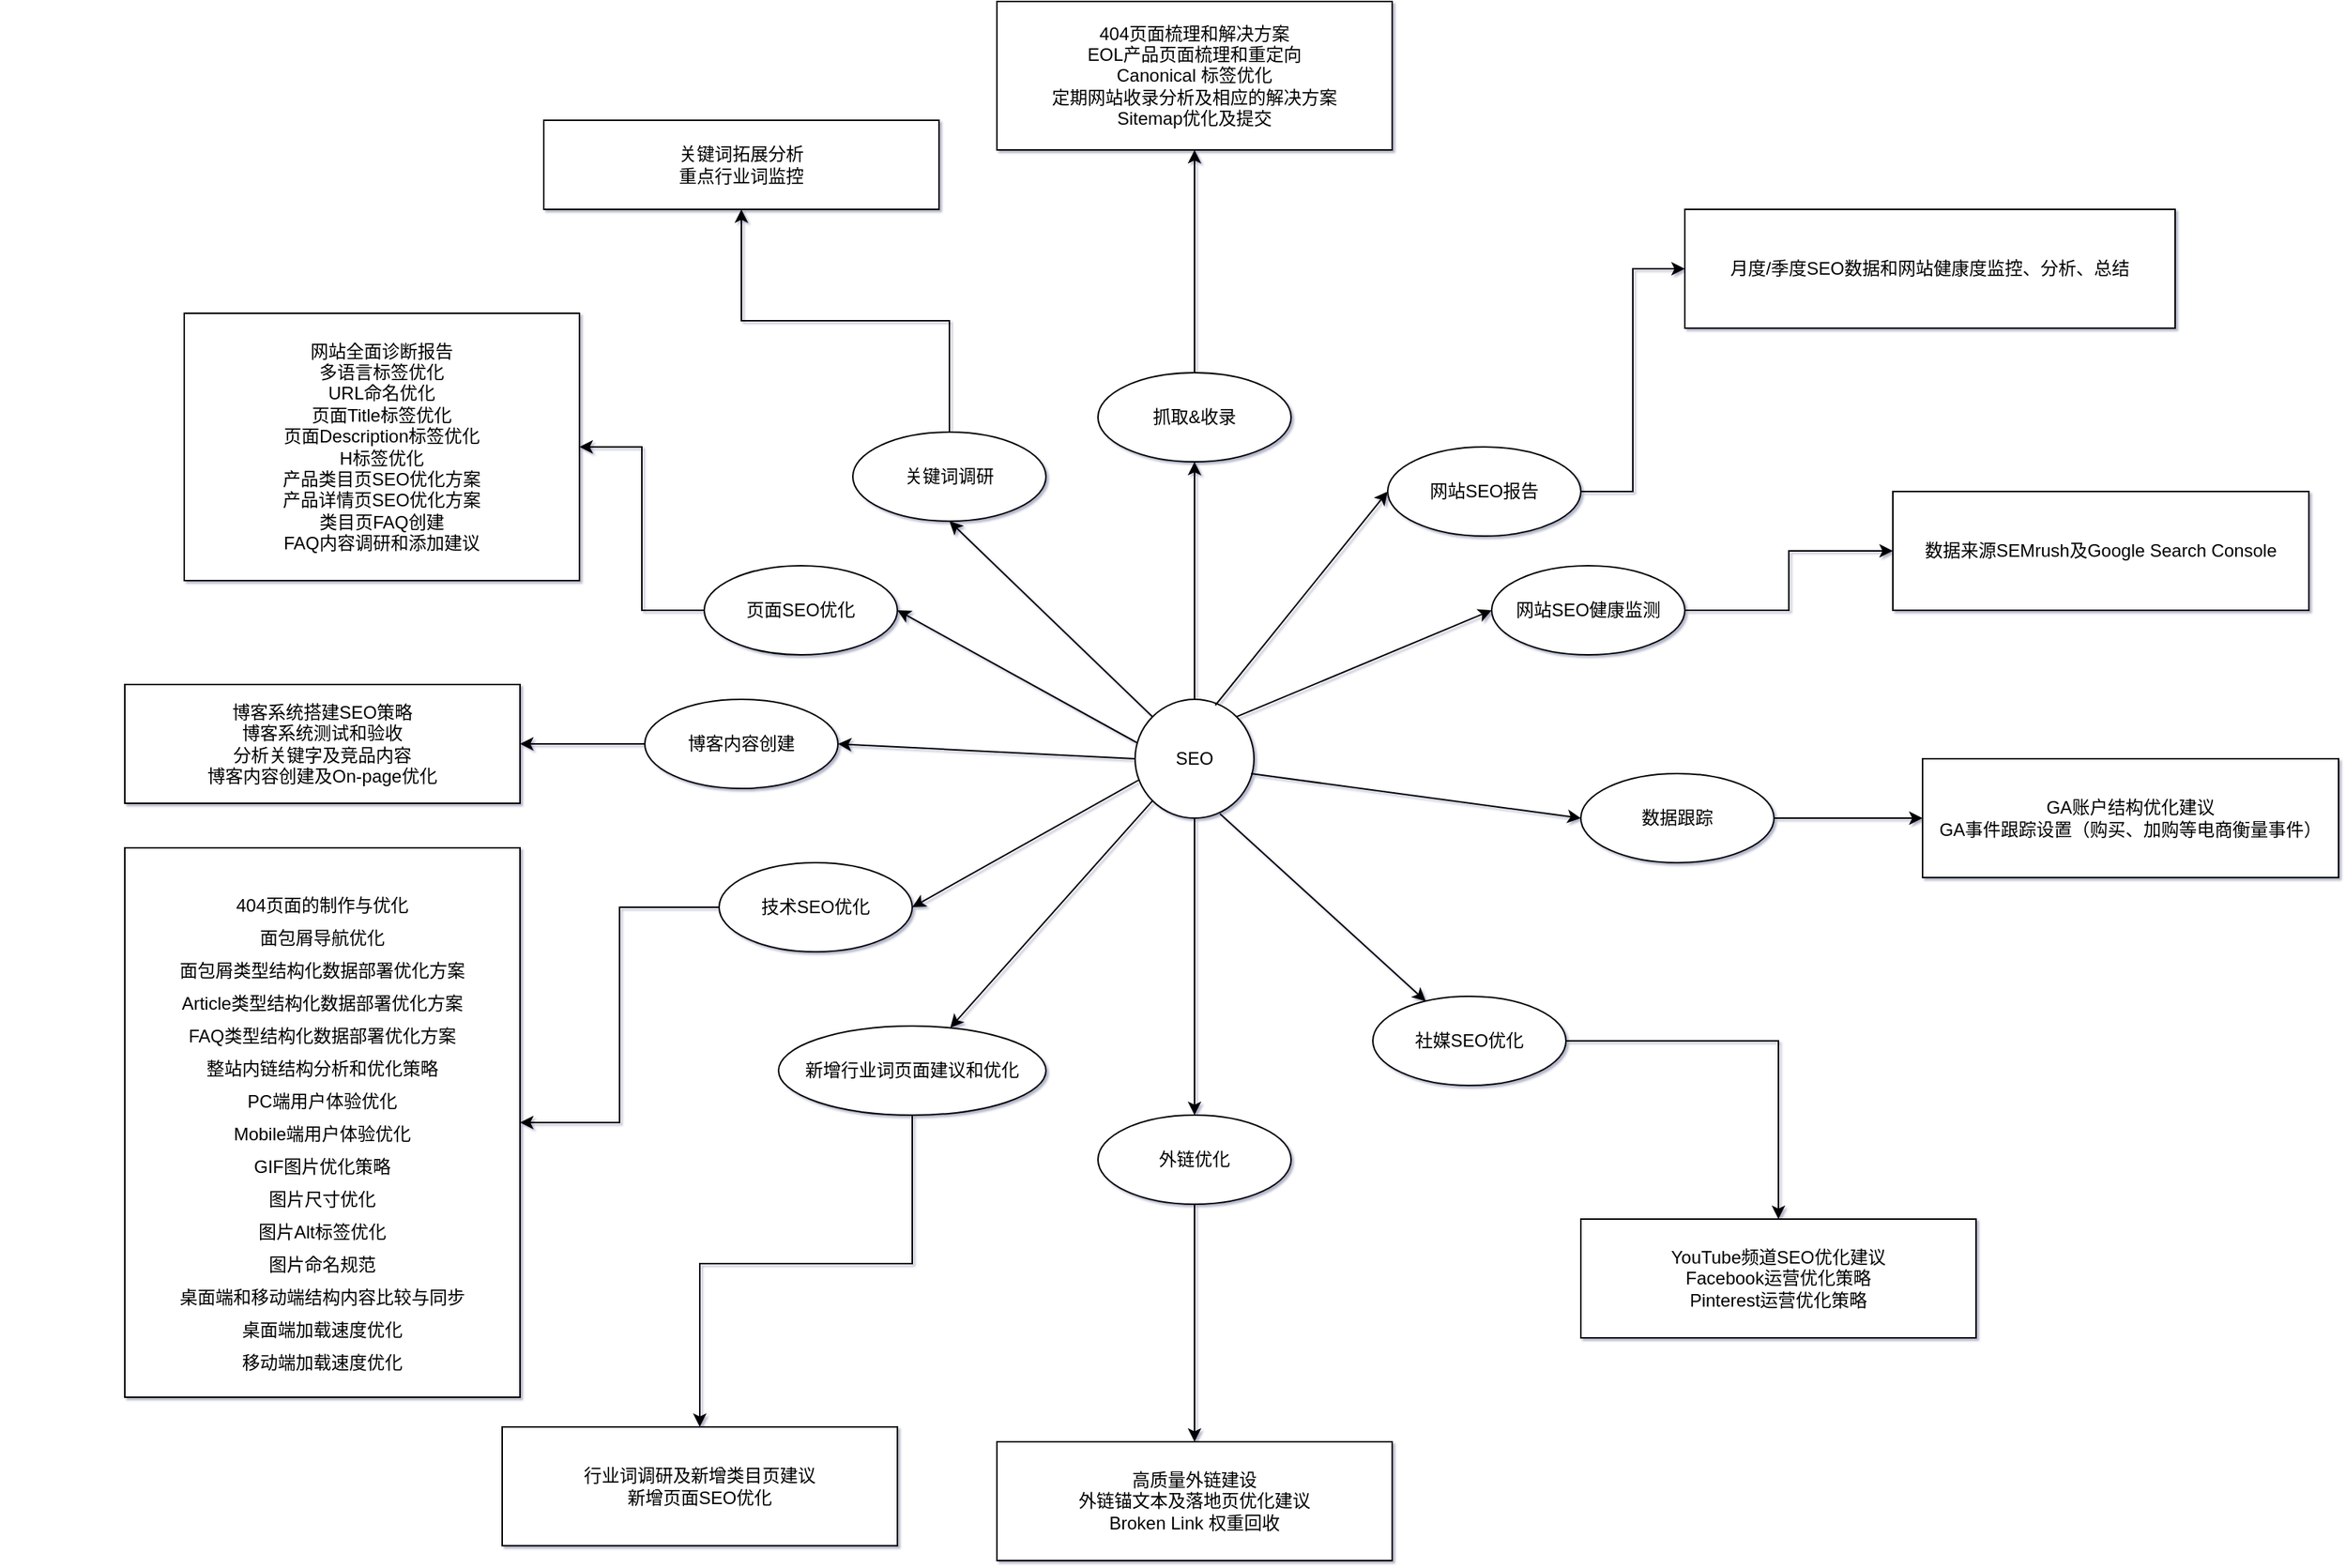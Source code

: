 <mxfile version="20.3.0" type="device"><diagram id="zZyKQYCVNkB_Ldq2HehZ" name="第 1 页"><mxGraphModel dx="2249" dy="2032" grid="1" gridSize="10" guides="1" tooltips="1" connect="1" arrows="1" fold="1" page="1" pageScale="1" pageWidth="827" pageHeight="1169" background="none" math="0" shadow="1"><root><mxCell id="0"/><mxCell id="1" parent="0"/><mxCell id="zXIPDKDF9sJE5BPIdLkn-15" style="edgeStyle=orthogonalEdgeStyle;rounded=0;orthogonalLoop=1;jettySize=auto;html=1;entryX=0.5;entryY=1;entryDx=0;entryDy=0;" edge="1" parent="1" source="NAA7ZUZCd4E4s54hsj7I-1" target="zXIPDKDF9sJE5BPIdLkn-1"><mxGeometry relative="1" as="geometry"/></mxCell><mxCell id="NAA7ZUZCd4E4s54hsj7I-1" value="SEO" style="ellipse;whiteSpace=wrap;html=1;aspect=fixed;" parent="1" vertex="1"><mxGeometry x="360" y="250" width="80" height="80" as="geometry"/></mxCell><mxCell id="zXIPDKDF9sJE5BPIdLkn-14" style="edgeStyle=orthogonalEdgeStyle;rounded=0;orthogonalLoop=1;jettySize=auto;html=1;" edge="1" parent="1" source="zXIPDKDF9sJE5BPIdLkn-1" target="zXIPDKDF9sJE5BPIdLkn-13"><mxGeometry relative="1" as="geometry"/></mxCell><mxCell id="zXIPDKDF9sJE5BPIdLkn-1" value="抓取&amp;amp;收录" style="ellipse;whiteSpace=wrap;html=1;" vertex="1" parent="1"><mxGeometry x="335" y="30" width="130" height="60" as="geometry"/></mxCell><mxCell id="zXIPDKDF9sJE5BPIdLkn-29" style="edgeStyle=orthogonalEdgeStyle;rounded=0;orthogonalLoop=1;jettySize=auto;html=1;strokeColor=default;" edge="1" parent="1" source="zXIPDKDF9sJE5BPIdLkn-2" target="zXIPDKDF9sJE5BPIdLkn-28"><mxGeometry relative="1" as="geometry"/></mxCell><mxCell id="zXIPDKDF9sJE5BPIdLkn-2" value="关键词调研" style="ellipse;whiteSpace=wrap;html=1;" vertex="1" parent="1"><mxGeometry x="170" y="70" width="130" height="60" as="geometry"/></mxCell><mxCell id="zXIPDKDF9sJE5BPIdLkn-31" style="edgeStyle=orthogonalEdgeStyle;rounded=0;orthogonalLoop=1;jettySize=auto;html=1;entryX=1;entryY=0.5;entryDx=0;entryDy=0;strokeColor=default;" edge="1" parent="1" source="zXIPDKDF9sJE5BPIdLkn-3" target="zXIPDKDF9sJE5BPIdLkn-30"><mxGeometry relative="1" as="geometry"/></mxCell><mxCell id="zXIPDKDF9sJE5BPIdLkn-3" value="页面SEO优化" style="ellipse;whiteSpace=wrap;html=1;" vertex="1" parent="1"><mxGeometry x="70" y="160" width="130" height="60" as="geometry"/></mxCell><mxCell id="zXIPDKDF9sJE5BPIdLkn-33" style="edgeStyle=orthogonalEdgeStyle;rounded=0;orthogonalLoop=1;jettySize=auto;html=1;exitX=0;exitY=0.5;exitDx=0;exitDy=0;entryX=1;entryY=0.5;entryDx=0;entryDy=0;strokeColor=default;" edge="1" parent="1" source="zXIPDKDF9sJE5BPIdLkn-4" target="zXIPDKDF9sJE5BPIdLkn-32"><mxGeometry relative="1" as="geometry"/></mxCell><mxCell id="zXIPDKDF9sJE5BPIdLkn-4" value="博客内容创建" style="ellipse;whiteSpace=wrap;html=1;" vertex="1" parent="1"><mxGeometry x="30" y="250" width="130" height="60" as="geometry"/></mxCell><mxCell id="zXIPDKDF9sJE5BPIdLkn-35" style="edgeStyle=orthogonalEdgeStyle;rounded=0;orthogonalLoop=1;jettySize=auto;html=1;exitX=0;exitY=0.5;exitDx=0;exitDy=0;strokeColor=default;" edge="1" parent="1" source="zXIPDKDF9sJE5BPIdLkn-5" target="zXIPDKDF9sJE5BPIdLkn-34"><mxGeometry relative="1" as="geometry"/></mxCell><mxCell id="zXIPDKDF9sJE5BPIdLkn-5" value="技术SEO优化" style="ellipse;whiteSpace=wrap;html=1;" vertex="1" parent="1"><mxGeometry x="80" y="360" width="130" height="60" as="geometry"/></mxCell><mxCell id="zXIPDKDF9sJE5BPIdLkn-37" style="edgeStyle=orthogonalEdgeStyle;rounded=0;orthogonalLoop=1;jettySize=auto;html=1;strokeColor=default;entryX=0.5;entryY=0;entryDx=0;entryDy=0;" edge="1" parent="1" source="zXIPDKDF9sJE5BPIdLkn-6" target="zXIPDKDF9sJE5BPIdLkn-36"><mxGeometry relative="1" as="geometry"><Array as="points"><mxPoint x="210" y="630"/><mxPoint x="67" y="630"/></Array></mxGeometry></mxCell><mxCell id="zXIPDKDF9sJE5BPIdLkn-6" value="新增行业词页面建议和优化" style="ellipse;whiteSpace=wrap;html=1;" vertex="1" parent="1"><mxGeometry x="120" y="470" width="180" height="60" as="geometry"/></mxCell><mxCell id="zXIPDKDF9sJE5BPIdLkn-39" style="edgeStyle=orthogonalEdgeStyle;rounded=0;orthogonalLoop=1;jettySize=auto;html=1;strokeColor=default;" edge="1" parent="1" source="zXIPDKDF9sJE5BPIdLkn-7" target="zXIPDKDF9sJE5BPIdLkn-38"><mxGeometry relative="1" as="geometry"/></mxCell><mxCell id="zXIPDKDF9sJE5BPIdLkn-7" value="外链优化" style="ellipse;whiteSpace=wrap;html=1;" vertex="1" parent="1"><mxGeometry x="335" y="530" width="130" height="60" as="geometry"/></mxCell><mxCell id="zXIPDKDF9sJE5BPIdLkn-41" style="edgeStyle=orthogonalEdgeStyle;rounded=0;orthogonalLoop=1;jettySize=auto;html=1;strokeColor=default;" edge="1" parent="1" source="zXIPDKDF9sJE5BPIdLkn-8" target="zXIPDKDF9sJE5BPIdLkn-40"><mxGeometry relative="1" as="geometry"/></mxCell><mxCell id="zXIPDKDF9sJE5BPIdLkn-8" value="社媒SEO优化" style="ellipse;whiteSpace=wrap;html=1;" vertex="1" parent="1"><mxGeometry x="520" y="450" width="130" height="60" as="geometry"/></mxCell><mxCell id="zXIPDKDF9sJE5BPIdLkn-43" style="edgeStyle=orthogonalEdgeStyle;rounded=0;orthogonalLoop=1;jettySize=auto;html=1;entryX=0;entryY=0.5;entryDx=0;entryDy=0;strokeColor=default;" edge="1" parent="1" source="zXIPDKDF9sJE5BPIdLkn-10" target="zXIPDKDF9sJE5BPIdLkn-42"><mxGeometry relative="1" as="geometry"/></mxCell><mxCell id="zXIPDKDF9sJE5BPIdLkn-10" value="数据跟踪" style="ellipse;whiteSpace=wrap;html=1;" vertex="1" parent="1"><mxGeometry x="660" y="300" width="130" height="60" as="geometry"/></mxCell><mxCell id="zXIPDKDF9sJE5BPIdLkn-45" style="edgeStyle=orthogonalEdgeStyle;rounded=0;orthogonalLoop=1;jettySize=auto;html=1;strokeColor=default;" edge="1" parent="1" source="zXIPDKDF9sJE5BPIdLkn-11" target="zXIPDKDF9sJE5BPIdLkn-44"><mxGeometry relative="1" as="geometry"/></mxCell><mxCell id="zXIPDKDF9sJE5BPIdLkn-11" value="网站SEO健康监测" style="ellipse;whiteSpace=wrap;html=1;" vertex="1" parent="1"><mxGeometry x="600" y="160" width="130" height="60" as="geometry"/></mxCell><mxCell id="zXIPDKDF9sJE5BPIdLkn-47" style="edgeStyle=orthogonalEdgeStyle;rounded=0;orthogonalLoop=1;jettySize=auto;html=1;entryX=0;entryY=0.5;entryDx=0;entryDy=0;strokeColor=default;" edge="1" parent="1" source="zXIPDKDF9sJE5BPIdLkn-12" target="zXIPDKDF9sJE5BPIdLkn-46"><mxGeometry relative="1" as="geometry"/></mxCell><mxCell id="zXIPDKDF9sJE5BPIdLkn-12" value="网站SEO报告" style="ellipse;whiteSpace=wrap;html=1;" vertex="1" parent="1"><mxGeometry x="530" y="80" width="130" height="60" as="geometry"/></mxCell><mxCell id="zXIPDKDF9sJE5BPIdLkn-13" value="404页面梳理和解决方案&lt;br&gt;EOL产品页面梳理和重定向&lt;br&gt;Canonical 标签优化&lt;br&gt;定期网站收录分析及相应的解决方案&lt;br&gt;Sitemap优化及提交" style="rounded=0;whiteSpace=wrap;html=1;" vertex="1" parent="1"><mxGeometry x="267" y="-220" width="266" height="100" as="geometry"/></mxCell><mxCell id="zXIPDKDF9sJE5BPIdLkn-17" value="" style="endArrow=classic;html=1;rounded=0;strokeColor=default;exitX=0;exitY=0;exitDx=0;exitDy=0;entryX=0.5;entryY=1;entryDx=0;entryDy=0;" edge="1" parent="1" source="NAA7ZUZCd4E4s54hsj7I-1" target="zXIPDKDF9sJE5BPIdLkn-2"><mxGeometry width="50" height="50" relative="1" as="geometry"><mxPoint x="390" y="60" as="sourcePoint"/><mxPoint x="440" y="10" as="targetPoint"/></mxGeometry></mxCell><mxCell id="zXIPDKDF9sJE5BPIdLkn-18" value="" style="endArrow=classic;html=1;rounded=0;strokeColor=default;exitX=0.013;exitY=0.363;exitDx=0;exitDy=0;entryX=1;entryY=0.5;entryDx=0;entryDy=0;exitPerimeter=0;" edge="1" parent="1" source="NAA7ZUZCd4E4s54hsj7I-1" target="zXIPDKDF9sJE5BPIdLkn-3"><mxGeometry width="50" height="50" relative="1" as="geometry"><mxPoint x="379.716" y="301.716" as="sourcePoint"/><mxPoint x="243" y="140" as="targetPoint"/></mxGeometry></mxCell><mxCell id="zXIPDKDF9sJE5BPIdLkn-19" value="" style="endArrow=classic;html=1;rounded=0;strokeColor=default;exitX=0;exitY=0.5;exitDx=0;exitDy=0;entryX=1;entryY=0.5;entryDx=0;entryDy=0;" edge="1" parent="1" source="NAA7ZUZCd4E4s54hsj7I-1" target="zXIPDKDF9sJE5BPIdLkn-4"><mxGeometry width="50" height="50" relative="1" as="geometry"><mxPoint x="391.716" y="311.716" as="sourcePoint"/><mxPoint x="255" y="150" as="targetPoint"/></mxGeometry></mxCell><mxCell id="zXIPDKDF9sJE5BPIdLkn-20" value="" style="endArrow=classic;html=1;rounded=0;strokeColor=default;entryX=1;entryY=0.5;entryDx=0;entryDy=0;exitX=0.038;exitY=0.675;exitDx=0;exitDy=0;exitPerimeter=0;" edge="1" parent="1" source="NAA7ZUZCd4E4s54hsj7I-1" target="zXIPDKDF9sJE5BPIdLkn-5"><mxGeometry width="50" height="50" relative="1" as="geometry"><mxPoint x="360" y="340" as="sourcePoint"/><mxPoint x="265" y="160" as="targetPoint"/></mxGeometry></mxCell><mxCell id="zXIPDKDF9sJE5BPIdLkn-21" value="" style="endArrow=classic;html=1;rounded=0;strokeColor=default;exitX=0;exitY=1;exitDx=0;exitDy=0;" edge="1" parent="1" source="NAA7ZUZCd4E4s54hsj7I-1" target="zXIPDKDF9sJE5BPIdLkn-6"><mxGeometry width="50" height="50" relative="1" as="geometry"><mxPoint x="411.716" y="331.716" as="sourcePoint"/><mxPoint x="275" y="170" as="targetPoint"/></mxGeometry></mxCell><mxCell id="zXIPDKDF9sJE5BPIdLkn-22" value="" style="endArrow=classic;html=1;rounded=0;strokeColor=default;entryX=0.5;entryY=0;entryDx=0;entryDy=0;exitX=0.5;exitY=1;exitDx=0;exitDy=0;" edge="1" parent="1" source="NAA7ZUZCd4E4s54hsj7I-1" target="zXIPDKDF9sJE5BPIdLkn-7"><mxGeometry width="50" height="50" relative="1" as="geometry"><mxPoint x="400" y="370" as="sourcePoint"/><mxPoint x="285" y="180" as="targetPoint"/></mxGeometry></mxCell><mxCell id="zXIPDKDF9sJE5BPIdLkn-23" value="" style="endArrow=classic;html=1;rounded=0;strokeColor=default;exitX=0.713;exitY=0.963;exitDx=0;exitDy=0;exitPerimeter=0;" edge="1" parent="1" source="NAA7ZUZCd4E4s54hsj7I-1" target="zXIPDKDF9sJE5BPIdLkn-8"><mxGeometry width="50" height="50" relative="1" as="geometry"><mxPoint x="431.716" y="351.716" as="sourcePoint"/><mxPoint x="295" y="190" as="targetPoint"/></mxGeometry></mxCell><mxCell id="zXIPDKDF9sJE5BPIdLkn-25" value="" style="endArrow=classic;html=1;rounded=0;strokeColor=default;exitX=0.975;exitY=0.625;exitDx=0;exitDy=0;entryX=0;entryY=0.5;entryDx=0;entryDy=0;exitPerimeter=0;" edge="1" parent="1" source="NAA7ZUZCd4E4s54hsj7I-1" target="zXIPDKDF9sJE5BPIdLkn-10"><mxGeometry width="50" height="50" relative="1" as="geometry"><mxPoint x="451.716" y="371.716" as="sourcePoint"/><mxPoint x="315" y="210" as="targetPoint"/></mxGeometry></mxCell><mxCell id="zXIPDKDF9sJE5BPIdLkn-26" value="" style="endArrow=classic;html=1;rounded=0;strokeColor=default;exitX=1;exitY=0;exitDx=0;exitDy=0;entryX=0;entryY=0.5;entryDx=0;entryDy=0;" edge="1" parent="1" source="NAA7ZUZCd4E4s54hsj7I-1" target="zXIPDKDF9sJE5BPIdLkn-11"><mxGeometry width="50" height="50" relative="1" as="geometry"><mxPoint x="461.716" y="381.716" as="sourcePoint"/><mxPoint x="325" y="220" as="targetPoint"/></mxGeometry></mxCell><mxCell id="zXIPDKDF9sJE5BPIdLkn-27" value="" style="endArrow=classic;html=1;rounded=0;strokeColor=default;exitX=0.675;exitY=0.05;exitDx=0;exitDy=0;entryX=0;entryY=0.5;entryDx=0;entryDy=0;exitPerimeter=0;" edge="1" parent="1" source="NAA7ZUZCd4E4s54hsj7I-1" target="zXIPDKDF9sJE5BPIdLkn-12"><mxGeometry width="50" height="50" relative="1" as="geometry"><mxPoint x="471.716" y="391.716" as="sourcePoint"/><mxPoint x="335" y="230" as="targetPoint"/></mxGeometry></mxCell><mxCell id="zXIPDKDF9sJE5BPIdLkn-28" value="关键词拓展分析&lt;br&gt;重点行业词监控" style="rounded=0;whiteSpace=wrap;html=1;" vertex="1" parent="1"><mxGeometry x="-38" y="-140" width="266" height="60" as="geometry"/></mxCell><mxCell id="zXIPDKDF9sJE5BPIdLkn-30" value="网站全面诊断报告&lt;br&gt;多语言标签优化&lt;br&gt;URL命名优化&lt;br&gt;页面Title标签优化&lt;br&gt;页面Description标签优化&lt;br&gt;H标签优化&lt;br&gt;产品类目页SEO优化方案&lt;br&gt;产品详情页SEO优化方案&lt;br&gt;类目页FAQ创建&lt;br&gt;FAQ内容调研和添加建议" style="rounded=0;whiteSpace=wrap;html=1;" vertex="1" parent="1"><mxGeometry x="-280" y="-10" width="266" height="180" as="geometry"/></mxCell><mxCell id="zXIPDKDF9sJE5BPIdLkn-32" value="博客系统搭建SEO策略&lt;br&gt;博客系统测试和验收&lt;br&gt;分析关键字及竞品内容&lt;br&gt;博客内容创建及On-page优化" style="rounded=0;whiteSpace=wrap;html=1;" vertex="1" parent="1"><mxGeometry x="-320" y="240" width="266" height="80" as="geometry"/></mxCell><mxCell id="zXIPDKDF9sJE5BPIdLkn-34" value="&lt;br&gt;&lt;table style=&quot;border-collapse:collapse;width:325.52pt;&quot; height=&quot;330&quot; width=&quot;434&quot; cellspacing=&quot;0&quot; cellpadding=&quot;0&quot; border=&quot;0&quot;&gt; &lt;colgroup&gt;&lt;col style=&quot;width:325.50pt;&quot; width=&quot;434&quot;&gt;&lt;/colgroup&gt; &lt;tbody&gt;&lt;tr style=&quot;height:16.50pt;&quot; height=&quot;22&quot;&gt;  &lt;td style=&quot;height:16.50pt;width:325.50pt;&quot; width=&quot;434&quot; height=&quot;22&quot; class=&quot;et2&quot;&gt;404页面的制作与优化&lt;/td&gt; &lt;/tr&gt; &lt;tr style=&quot;height:16.50pt;&quot; height=&quot;22&quot;&gt;  &lt;td style=&quot;height:16.50pt;&quot; height=&quot;22&quot; class=&quot;et2&quot;&gt;面包屑导航优化&lt;/td&gt; &lt;/tr&gt; &lt;tr style=&quot;height:16.50pt;&quot; height=&quot;22&quot;&gt;  &lt;td style=&quot;height:16.50pt;&quot; height=&quot;22&quot; class=&quot;et2&quot;&gt;面包屑类型结构化数据部署优化方案&lt;/td&gt; &lt;/tr&gt; &lt;tr style=&quot;height:16.50pt;&quot; height=&quot;22&quot;&gt;  &lt;td style=&quot;height:16.50pt;&quot; height=&quot;22&quot; class=&quot;et2&quot;&gt;Article类型结构化数据部署优化方案&lt;/td&gt; &lt;/tr&gt; &lt;tr style=&quot;height:16.50pt;&quot; height=&quot;22&quot;&gt;  &lt;td style=&quot;height:16.50pt;&quot; height=&quot;22&quot; class=&quot;et2&quot;&gt;FAQ类型结构化数据部署优化方案&lt;/td&gt; &lt;/tr&gt; &lt;tr style=&quot;height:16.50pt;&quot; height=&quot;22&quot;&gt;  &lt;td style=&quot;height:16.50pt;&quot; height=&quot;22&quot; class=&quot;et2&quot;&gt;整站内链结构分析和优化策略&lt;/td&gt; &lt;/tr&gt; &lt;tr style=&quot;height:16.50pt;&quot; height=&quot;22&quot;&gt;  &lt;td style=&quot;height:16.50pt;&quot; height=&quot;22&quot; class=&quot;et3&quot;&gt;PC端用户体验优化&lt;/td&gt; &lt;/tr&gt; &lt;tr style=&quot;height:16.50pt;&quot; height=&quot;22&quot;&gt;  &lt;td style=&quot;height:16.50pt;&quot; height=&quot;22&quot; class=&quot;et3&quot;&gt;Mobile端用户体验优化&lt;/td&gt; &lt;/tr&gt; &lt;tr style=&quot;height:16.50pt;&quot; height=&quot;22&quot;&gt;  &lt;td style=&quot;height:16.50pt;&quot; height=&quot;22&quot; class=&quot;et2&quot;&gt;GIF图片优化策略&lt;/td&gt; &lt;/tr&gt; &lt;tr style=&quot;height:16.50pt;&quot; height=&quot;22&quot;&gt;  &lt;td style=&quot;height:16.50pt;&quot; height=&quot;22&quot; class=&quot;et2&quot;&gt;图片尺寸优化&lt;/td&gt; &lt;/tr&gt; &lt;tr style=&quot;height:16.50pt;&quot; height=&quot;22&quot;&gt;  &lt;td style=&quot;height:16.50pt;&quot; height=&quot;22&quot; class=&quot;et2&quot;&gt;图片Alt标签优化&lt;/td&gt; &lt;/tr&gt; &lt;tr style=&quot;height:16.50pt;&quot; height=&quot;22&quot;&gt;  &lt;td style=&quot;height:16.50pt;&quot; height=&quot;22&quot; class=&quot;et2&quot;&gt;图片命名规范&lt;/td&gt; &lt;/tr&gt; &lt;tr style=&quot;height:16.50pt;&quot; height=&quot;22&quot;&gt;  &lt;td style=&quot;height:16.50pt;&quot; height=&quot;22&quot; class=&quot;et2&quot;&gt;桌面端和移动端结构内容比较与同步&lt;/td&gt; &lt;/tr&gt; &lt;tr style=&quot;height:16.50pt;&quot; height=&quot;22&quot;&gt;  &lt;td style=&quot;height:16.50pt;&quot; height=&quot;22&quot; class=&quot;et2&quot;&gt;桌面端加载速度优化&lt;/td&gt; &lt;/tr&gt; &lt;tr style=&quot;height:16.50pt;&quot; height=&quot;22&quot;&gt;  &lt;td style=&quot;height:16.50pt;&quot; height=&quot;22&quot; class=&quot;et2&quot;&gt;移动端加载速度优化&lt;/td&gt; &lt;/tr&gt;&lt;/tbody&gt;&lt;/table&gt;" style="rounded=0;whiteSpace=wrap;html=1;" vertex="1" parent="1"><mxGeometry x="-320" y="350" width="266" height="370" as="geometry"/></mxCell><mxCell id="zXIPDKDF9sJE5BPIdLkn-36" value="行业词调研及新增类目页建议&lt;br&gt;新增页面SEO优化" style="rounded=0;whiteSpace=wrap;html=1;" vertex="1" parent="1"><mxGeometry x="-66" y="740" width="266" height="80" as="geometry"/></mxCell><mxCell id="zXIPDKDF9sJE5BPIdLkn-38" value="高质量外链建设&lt;br&gt;外链锚文本及落地页优化建议&lt;br&gt;Broken Link 权重回收" style="rounded=0;whiteSpace=wrap;html=1;" vertex="1" parent="1"><mxGeometry x="267" y="750" width="266" height="80" as="geometry"/></mxCell><mxCell id="zXIPDKDF9sJE5BPIdLkn-40" value="YouTube频道SEO优化建议&lt;br&gt;Facebook运营优化策略&lt;br&gt;Pinterest运营优化策略" style="rounded=0;whiteSpace=wrap;html=1;" vertex="1" parent="1"><mxGeometry x="660" y="600" width="266" height="80" as="geometry"/></mxCell><mxCell id="zXIPDKDF9sJE5BPIdLkn-42" value="GA账户结构优化建议&lt;br&gt;GA事件跟踪设置（购买、加购等电商衡量事件）" style="rounded=0;whiteSpace=wrap;html=1;" vertex="1" parent="1"><mxGeometry x="890" y="290" width="280" height="80" as="geometry"/></mxCell><mxCell id="zXIPDKDF9sJE5BPIdLkn-44" value="数据来源SEMrush及Google Search Console" style="rounded=0;whiteSpace=wrap;html=1;" vertex="1" parent="1"><mxGeometry x="870" y="110" width="280" height="80" as="geometry"/></mxCell><mxCell id="zXIPDKDF9sJE5BPIdLkn-46" value="月度/季度SEO数据和网站健康度监控、分析、总结" style="rounded=0;whiteSpace=wrap;html=1;" vertex="1" parent="1"><mxGeometry x="730" y="-80" width="330" height="80" as="geometry"/></mxCell></root></mxGraphModel></diagram></mxfile>